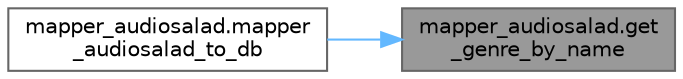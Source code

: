 digraph "mapper_audiosalad.get_genre_by_name"
{
 // LATEX_PDF_SIZE
  bgcolor="transparent";
  edge [fontname=Helvetica,fontsize=10,labelfontname=Helvetica,labelfontsize=10];
  node [fontname=Helvetica,fontsize=10,shape=box,height=0.2,width=0.4];
  rankdir="RL";
  Node1 [id="Node000001",label="mapper_audiosalad.get\l_genre_by_name",height=0.2,width=0.4,color="gray40", fillcolor="grey60", style="filled", fontcolor="black",tooltip=" "];
  Node1 -> Node2 [id="edge1_Node000001_Node000002",dir="back",color="steelblue1",style="solid",tooltip=" "];
  Node2 [id="Node000002",label="mapper_audiosalad.mapper\l_audiosalad_to_db",height=0.2,width=0.4,color="grey40", fillcolor="white", style="filled",URL="$namespacemapper__audiosalad.html#ac885c204d34e3ec245e3fbf4147a6d4c",tooltip=" "];
}
